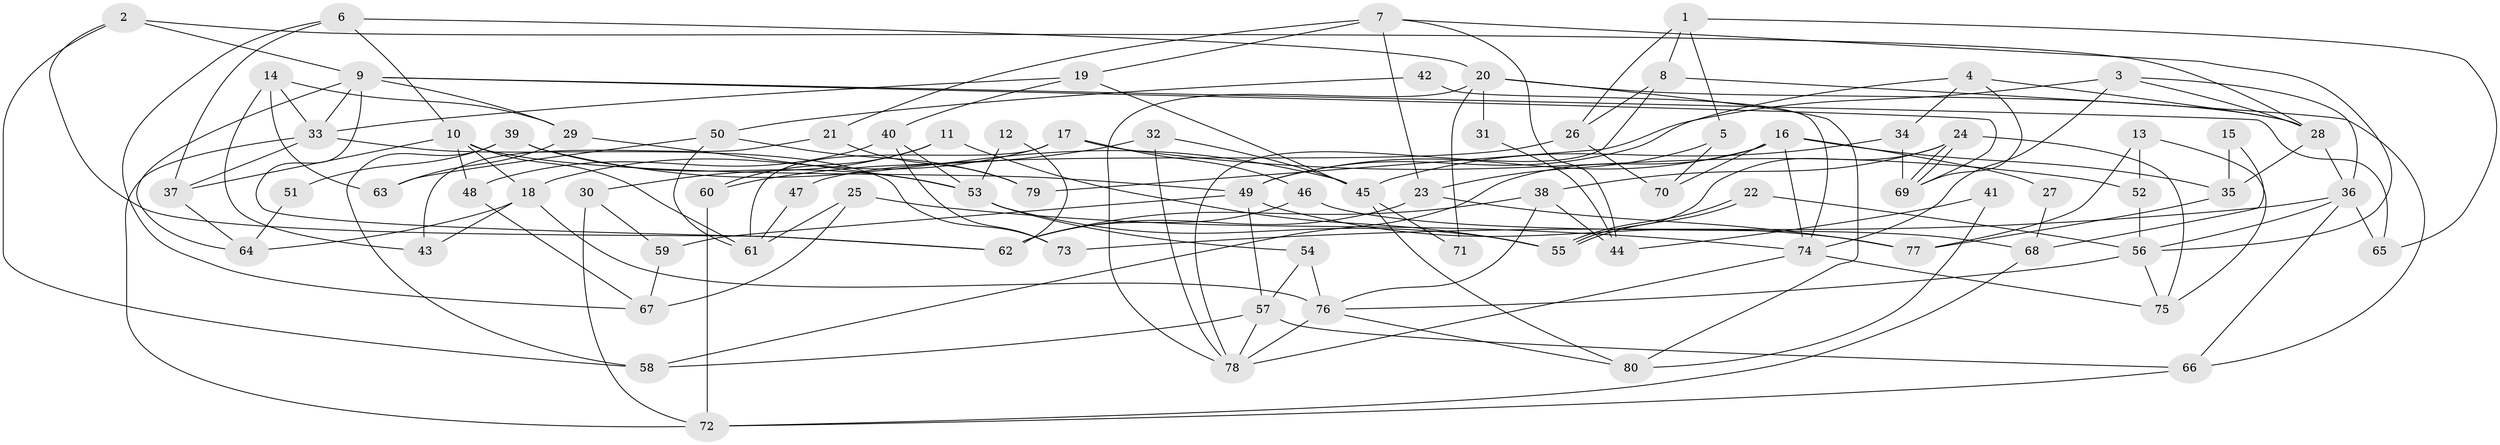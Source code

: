// coarse degree distribution, {3: 0.12, 8: 0.16, 5: 0.18, 4: 0.22, 2: 0.14, 6: 0.08, 9: 0.04, 7: 0.06}
// Generated by graph-tools (version 1.1) at 2025/52/02/27/25 19:52:08]
// undirected, 80 vertices, 160 edges
graph export_dot {
graph [start="1"]
  node [color=gray90,style=filled];
  1;
  2;
  3;
  4;
  5;
  6;
  7;
  8;
  9;
  10;
  11;
  12;
  13;
  14;
  15;
  16;
  17;
  18;
  19;
  20;
  21;
  22;
  23;
  24;
  25;
  26;
  27;
  28;
  29;
  30;
  31;
  32;
  33;
  34;
  35;
  36;
  37;
  38;
  39;
  40;
  41;
  42;
  43;
  44;
  45;
  46;
  47;
  48;
  49;
  50;
  51;
  52;
  53;
  54;
  55;
  56;
  57;
  58;
  59;
  60;
  61;
  62;
  63;
  64;
  65;
  66;
  67;
  68;
  69;
  70;
  71;
  72;
  73;
  74;
  75;
  76;
  77;
  78;
  79;
  80;
  1 -- 5;
  1 -- 8;
  1 -- 26;
  1 -- 65;
  2 -- 28;
  2 -- 62;
  2 -- 9;
  2 -- 58;
  3 -- 36;
  3 -- 28;
  3 -- 74;
  3 -- 79;
  4 -- 69;
  4 -- 49;
  4 -- 28;
  4 -- 34;
  5 -- 70;
  5 -- 23;
  6 -- 37;
  6 -- 10;
  6 -- 20;
  6 -- 67;
  7 -- 19;
  7 -- 56;
  7 -- 21;
  7 -- 23;
  7 -- 44;
  8 -- 78;
  8 -- 66;
  8 -- 26;
  9 -- 65;
  9 -- 29;
  9 -- 33;
  9 -- 62;
  9 -- 64;
  9 -- 69;
  10 -- 18;
  10 -- 61;
  10 -- 37;
  10 -- 48;
  10 -- 49;
  11 -- 60;
  11 -- 55;
  11 -- 30;
  12 -- 53;
  12 -- 62;
  13 -- 75;
  13 -- 52;
  13 -- 77;
  14 -- 29;
  14 -- 33;
  14 -- 43;
  14 -- 63;
  15 -- 35;
  15 -- 68;
  16 -- 49;
  16 -- 74;
  16 -- 27;
  16 -- 35;
  16 -- 58;
  16 -- 70;
  17 -- 18;
  17 -- 61;
  17 -- 46;
  17 -- 52;
  18 -- 64;
  18 -- 76;
  18 -- 43;
  19 -- 33;
  19 -- 45;
  19 -- 40;
  20 -- 78;
  20 -- 28;
  20 -- 31;
  20 -- 71;
  20 -- 80;
  21 -- 43;
  21 -- 79;
  22 -- 56;
  22 -- 55;
  22 -- 55;
  23 -- 77;
  23 -- 62;
  24 -- 69;
  24 -- 69;
  24 -- 55;
  24 -- 38;
  24 -- 75;
  25 -- 67;
  25 -- 74;
  25 -- 61;
  26 -- 47;
  26 -- 70;
  27 -- 68;
  28 -- 35;
  28 -- 36;
  29 -- 53;
  29 -- 63;
  30 -- 59;
  30 -- 72;
  31 -- 44;
  32 -- 45;
  32 -- 78;
  32 -- 60;
  33 -- 72;
  33 -- 37;
  33 -- 73;
  34 -- 69;
  34 -- 45;
  35 -- 77;
  36 -- 56;
  36 -- 65;
  36 -- 66;
  36 -- 73;
  37 -- 64;
  38 -- 62;
  38 -- 44;
  38 -- 76;
  39 -- 53;
  39 -- 58;
  39 -- 45;
  39 -- 51;
  40 -- 73;
  40 -- 48;
  40 -- 53;
  41 -- 44;
  41 -- 80;
  42 -- 74;
  42 -- 50;
  45 -- 71;
  45 -- 80;
  46 -- 62;
  46 -- 68;
  47 -- 61;
  48 -- 67;
  49 -- 77;
  49 -- 57;
  49 -- 59;
  50 -- 79;
  50 -- 63;
  50 -- 61;
  51 -- 64;
  52 -- 56;
  53 -- 54;
  53 -- 55;
  54 -- 57;
  54 -- 76;
  56 -- 75;
  56 -- 76;
  57 -- 58;
  57 -- 66;
  57 -- 78;
  59 -- 67;
  60 -- 72;
  66 -- 72;
  68 -- 72;
  74 -- 78;
  74 -- 75;
  76 -- 80;
  76 -- 78;
}
